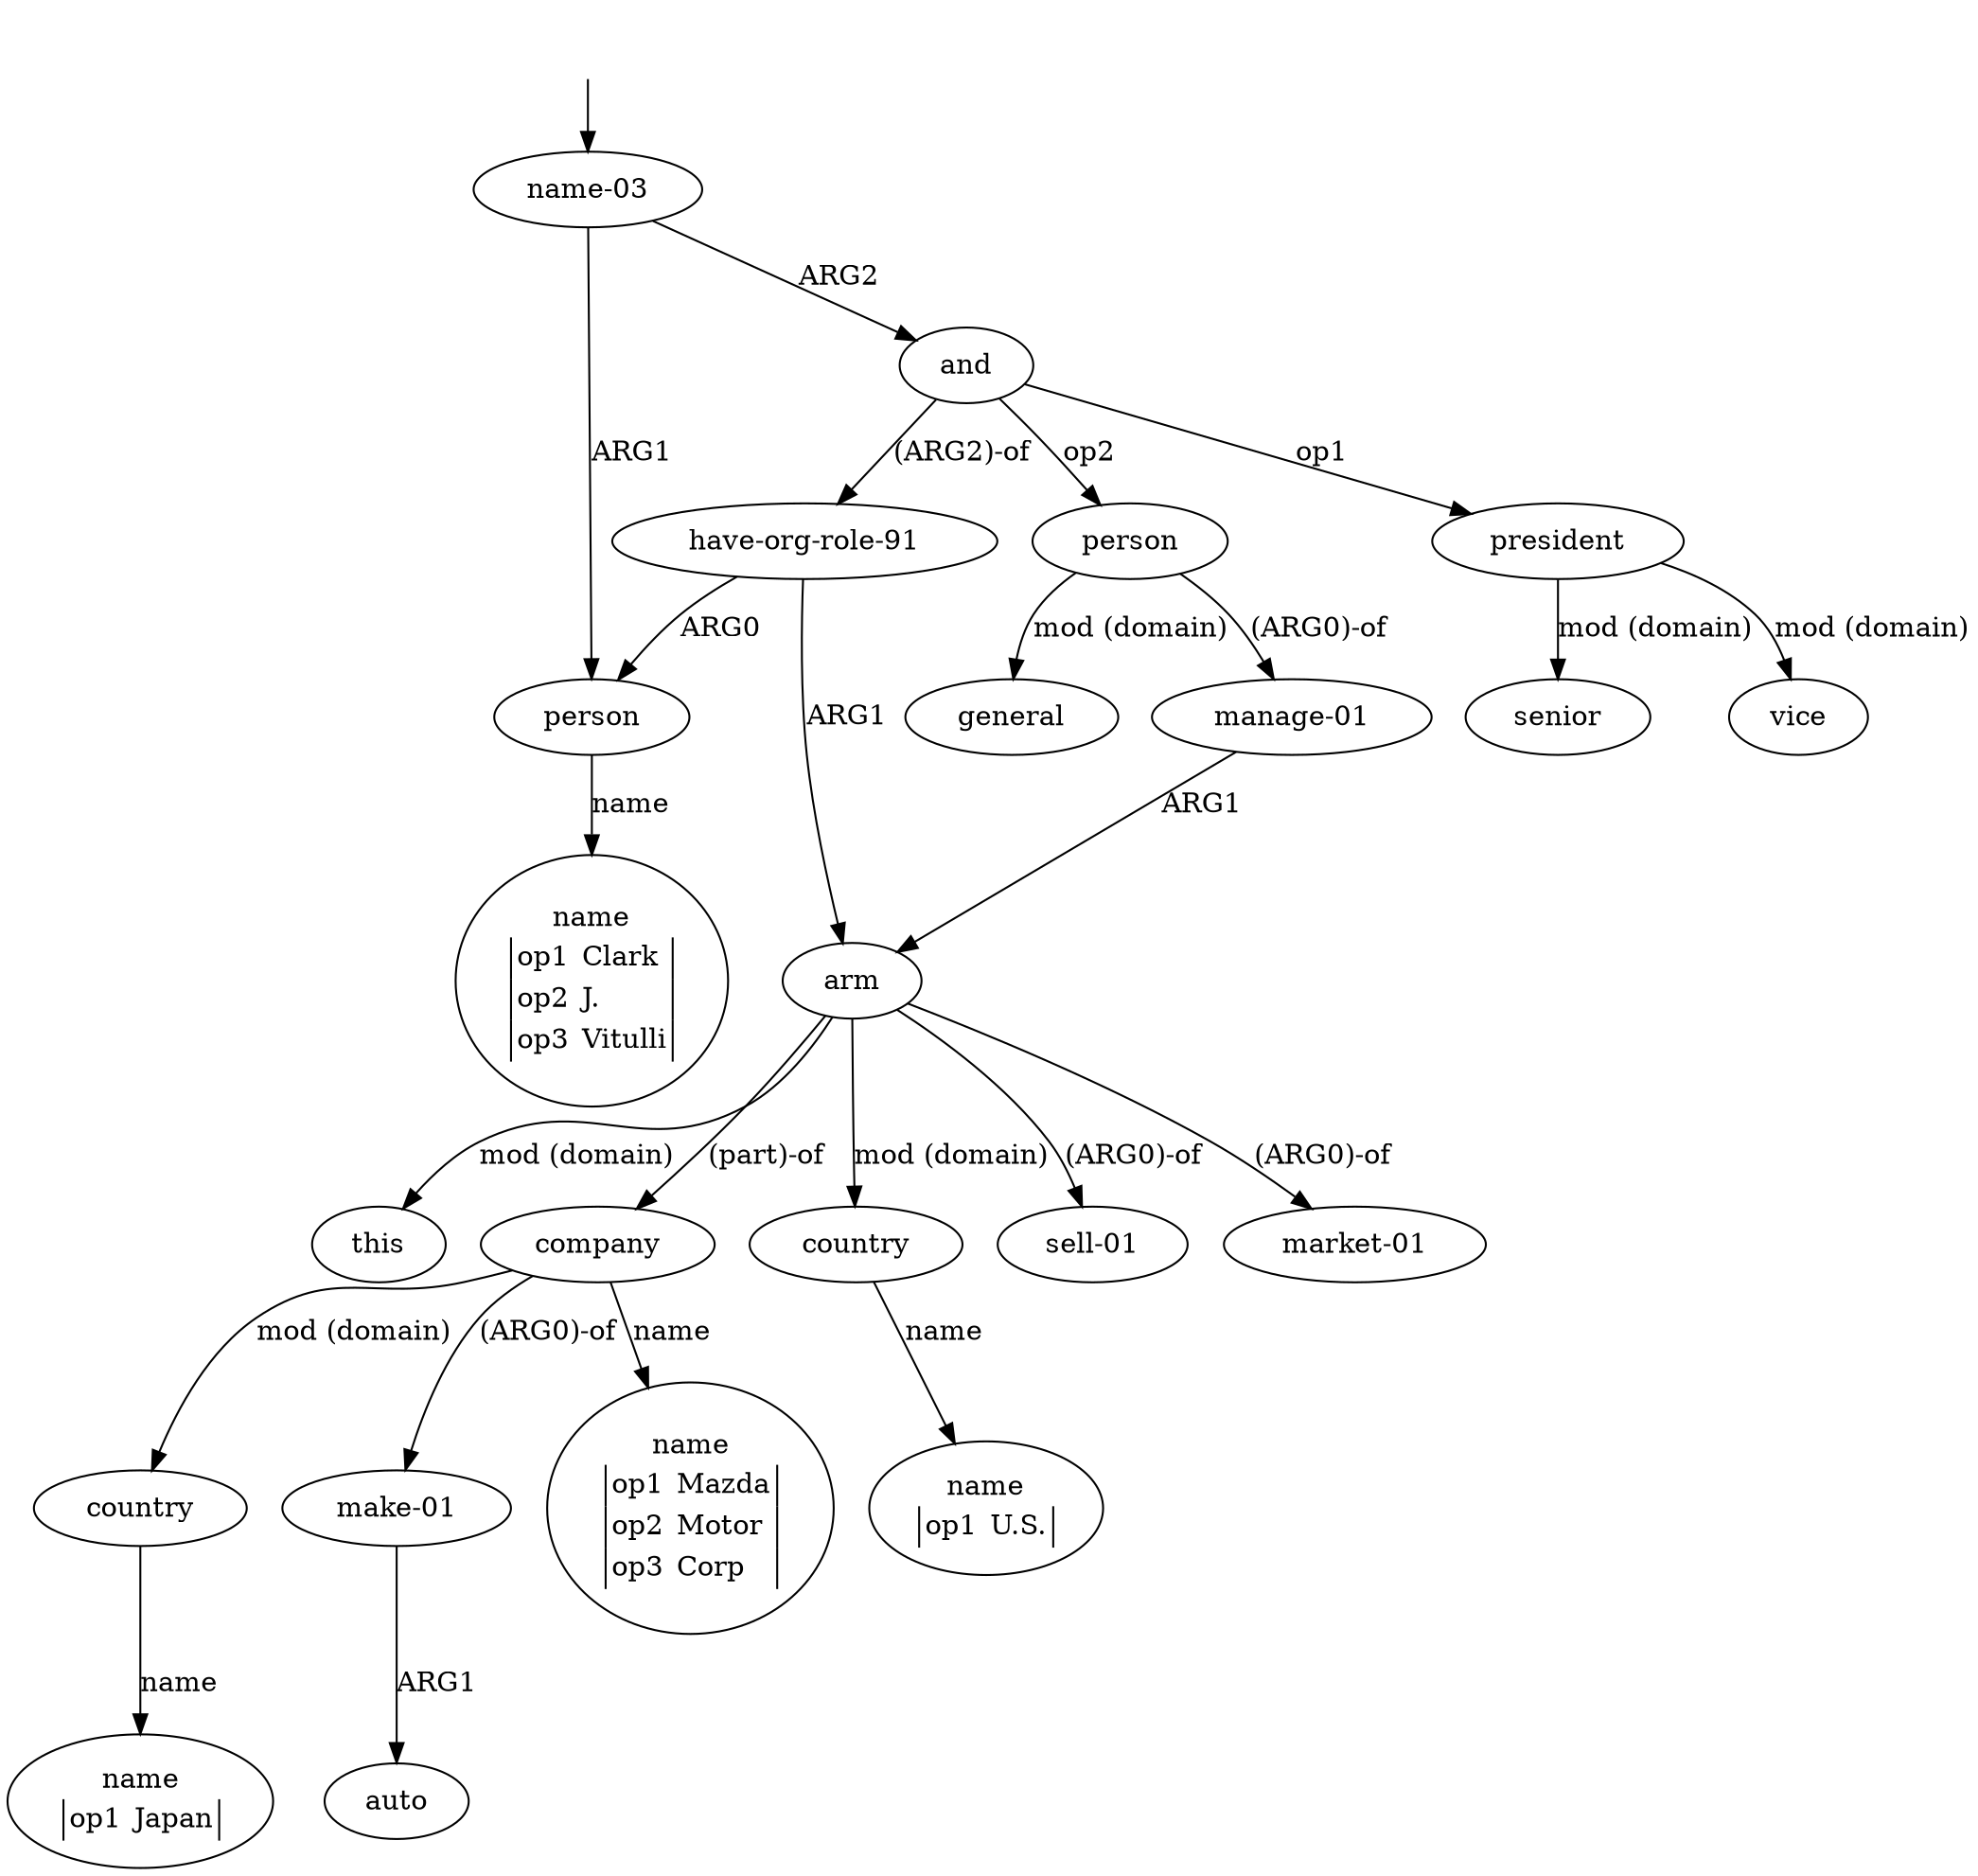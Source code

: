 digraph "20009001" {
  top [ style=invis ];
  top -> 0;
  0 [ label=<<table align="center" border="0" cellspacing="0"><tr><td colspan="2">name-03</td></tr></table>> ];
  1 [ label=<<table align="center" border="0" cellspacing="0"><tr><td colspan="2">person</td></tr></table>> ];
  2 [ label=<<table align="center" border="0" cellspacing="0"><tr><td colspan="2">name</td></tr><tr><td sides="l" border="1" align="left">op1</td><td sides="r" border="1" align="left">Clark</td></tr><tr><td sides="l" border="1" align="left">op2</td><td sides="r" border="1" align="left">J.</td></tr><tr><td sides="l" border="1" align="left">op3</td><td sides="r" border="1" align="left">Vitulli</td></tr></table>> ];
  3 [ label=<<table align="center" border="0" cellspacing="0"><tr><td colspan="2">and</td></tr></table>> ];
  4 [ label=<<table align="center" border="0" cellspacing="0"><tr><td colspan="2">president</td></tr></table>> ];
  5 [ label=<<table align="center" border="0" cellspacing="0"><tr><td colspan="2">vice</td></tr></table>> ];
  6 [ label=<<table align="center" border="0" cellspacing="0"><tr><td colspan="2">senior</td></tr></table>> ];
  7 [ label=<<table align="center" border="0" cellspacing="0"><tr><td colspan="2">person</td></tr></table>> ];
  8 [ label=<<table align="center" border="0" cellspacing="0"><tr><td colspan="2">manage-01</td></tr></table>> ];
  9 [ label=<<table align="center" border="0" cellspacing="0"><tr><td colspan="2">general</td></tr></table>> ];
  10 [ label=<<table align="center" border="0" cellspacing="0"><tr><td colspan="2">have-org-role-91</td></tr></table>> ];
  11 [ label=<<table align="center" border="0" cellspacing="0"><tr><td colspan="2">arm</td></tr></table>> ];
  12 [ label=<<table align="center" border="0" cellspacing="0"><tr><td colspan="2">this</td></tr></table>> ];
  13 [ label=<<table align="center" border="0" cellspacing="0"><tr><td colspan="2">company</td></tr></table>> ];
  14 [ label=<<table align="center" border="0" cellspacing="0"><tr><td colspan="2">name</td></tr><tr><td sides="l" border="1" align="left">op1</td><td sides="r" border="1" align="left">Mazda</td></tr><tr><td sides="l" border="1" align="left">op2</td><td sides="r" border="1" align="left">Motor</td></tr><tr><td sides="l" border="1" align="left">op3</td><td sides="r" border="1" align="left">Corp</td></tr></table>> ];
  15 [ label=<<table align="center" border="0" cellspacing="0"><tr><td colspan="2">country</td></tr></table>> ];
  16 [ label=<<table align="center" border="0" cellspacing="0"><tr><td colspan="2">name</td></tr><tr><td sides="l" border="1" align="left">op1</td><td sides="r" border="1" align="left">Japan</td></tr></table>> ];
  17 [ label=<<table align="center" border="0" cellspacing="0"><tr><td colspan="2">make-01</td></tr></table>> ];
  18 [ label=<<table align="center" border="0" cellspacing="0"><tr><td colspan="2">auto</td></tr></table>> ];
  19 [ label=<<table align="center" border="0" cellspacing="0"><tr><td colspan="2">country</td></tr></table>> ];
  20 [ label=<<table align="center" border="0" cellspacing="0"><tr><td colspan="2">name</td></tr><tr><td sides="l" border="1" align="left">op1</td><td sides="r" border="1" align="left">U.S.</td></tr></table>> ];
  21 [ label=<<table align="center" border="0" cellspacing="0"><tr><td colspan="2">sell-01</td></tr></table>> ];
  22 [ label=<<table align="center" border="0" cellspacing="0"><tr><td colspan="2">market-01</td></tr></table>> ];
  3 -> 10 [ label="(ARG2)-of" ];
  15 -> 16 [ label="name" ];
  3 -> 7 [ label="op2" ];
  0 -> 1 [ label="ARG1" ];
  10 -> 11 [ label="ARG1" ];
  1 -> 2 [ label="name" ];
  13 -> 14 [ label="name" ];
  7 -> 8 [ label="(ARG0)-of" ];
  4 -> 5 [ label="mod (domain)" ];
  17 -> 18 [ label="ARG1" ];
  11 -> 12 [ label="mod (domain)" ];
  4 -> 6 [ label="mod (domain)" ];
  11 -> 21 [ label="(ARG0)-of" ];
  11 -> 13 [ label="(part)-of" ];
  13 -> 17 [ label="(ARG0)-of" ];
  0 -> 3 [ label="ARG2" ];
  13 -> 15 [ label="mod (domain)" ];
  10 -> 1 [ label="ARG0" ];
  3 -> 4 [ label="op1" ];
  11 -> 22 [ label="(ARG0)-of" ];
  7 -> 9 [ label="mod (domain)" ];
  8 -> 11 [ label="ARG1" ];
  19 -> 20 [ label="name" ];
  11 -> 19 [ label="mod (domain)" ];
}

